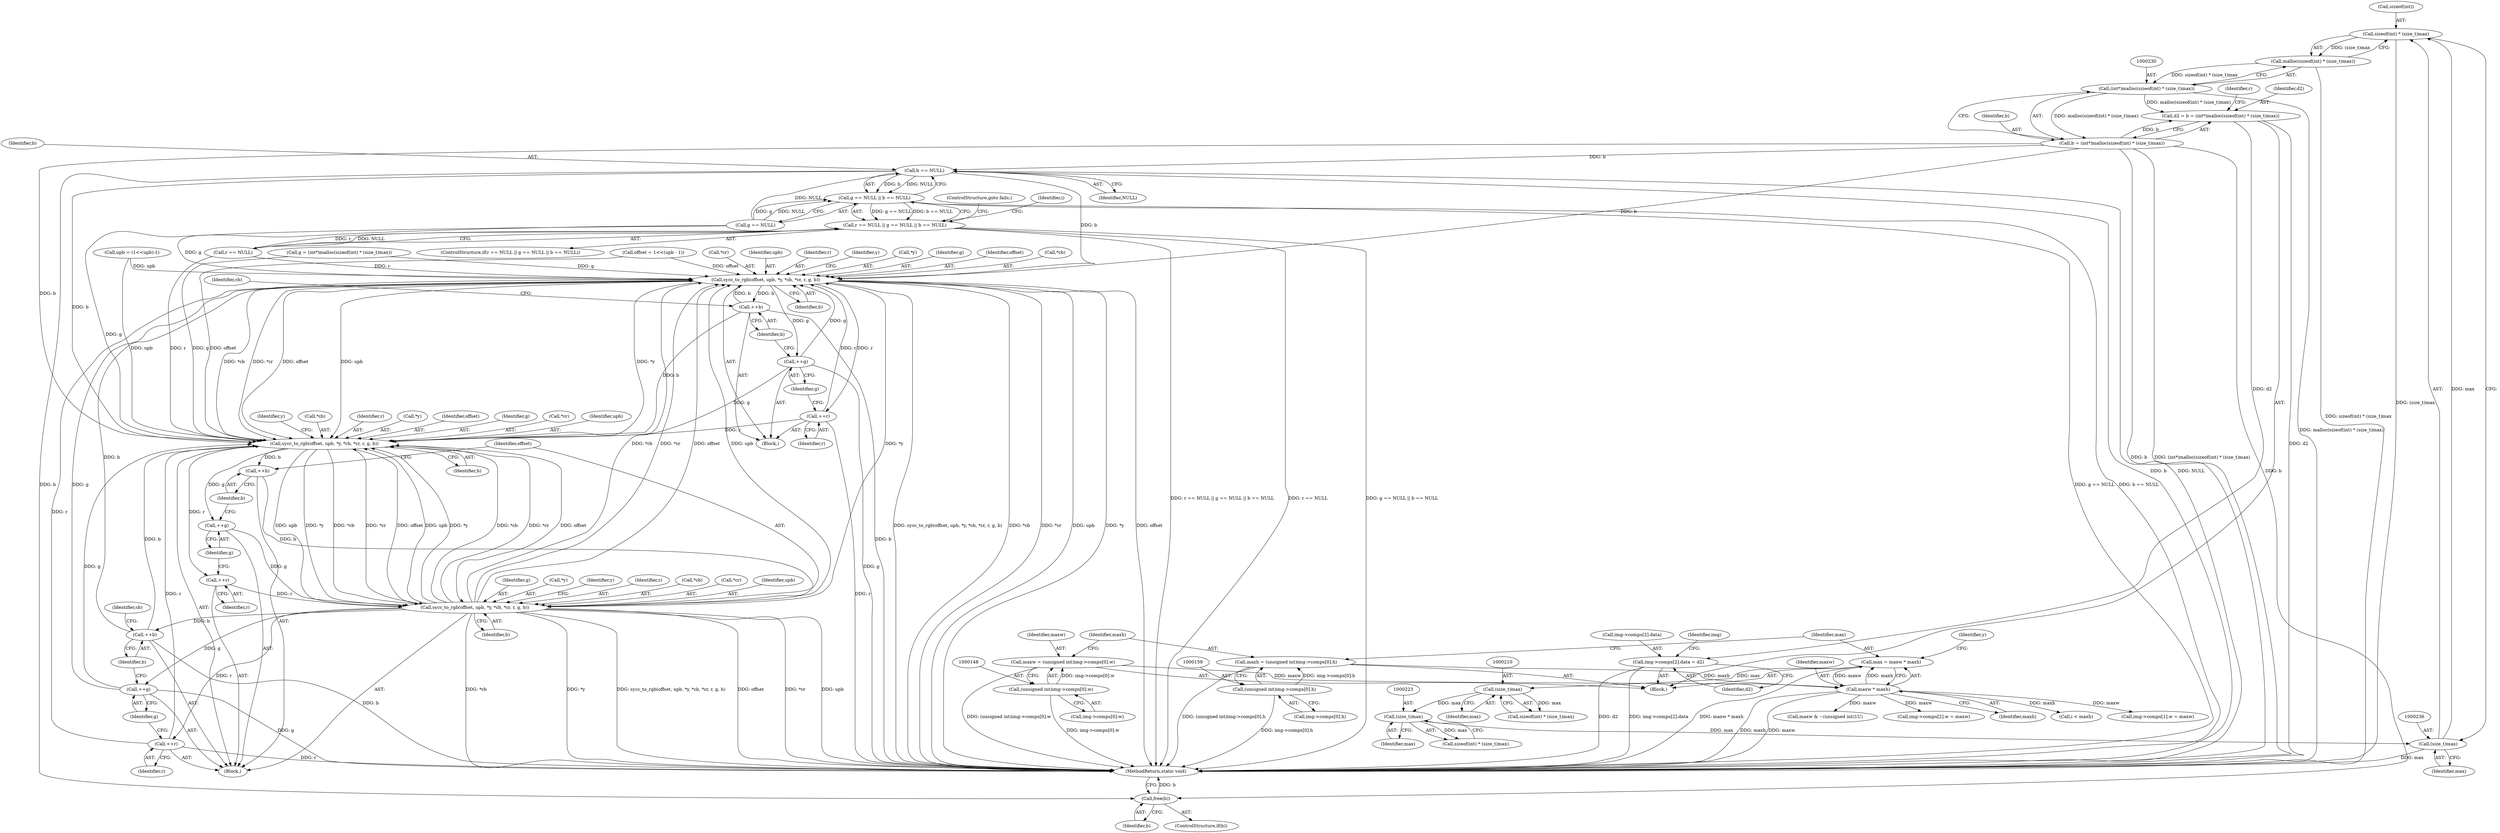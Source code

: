 digraph "1_openjpeg_15f081c89650dccee4aa4ae66f614c3fdb268767_1@API" {
"1000232" [label="(Call,sizeof(int) * (size_t)max)"];
"1000235" [label="(Call,(size_t)max)"];
"1000222" [label="(Call,(size_t)max)"];
"1000209" [label="(Call,(size_t)max)"];
"1000167" [label="(Call,max = maxw * maxh)"];
"1000169" [label="(Call,maxw * maxh)"];
"1000145" [label="(Call,maxw = (unsigned int)img->comps[0].w)"];
"1000147" [label="(Call,(unsigned int)img->comps[0].w)"];
"1000156" [label="(Call,maxh = (unsigned int)img->comps[0].h)"];
"1000158" [label="(Call,(unsigned int)img->comps[0].h)"];
"1000231" [label="(Call,malloc(sizeof(int) * (size_t)max))"];
"1000229" [label="(Call,(int*)malloc(sizeof(int) * (size_t)max))"];
"1000225" [label="(Call,d2 = b = (int*)malloc(sizeof(int) * (size_t)max))"];
"1000392" [label="(Call,img->comps[2].data = d2)"];
"1000227" [label="(Call,b = (int*)malloc(sizeof(int) * (size_t)max))"];
"1000247" [label="(Call,b == NULL)"];
"1000243" [label="(Call,g == NULL || b == NULL)"];
"1000239" [label="(Call,r == NULL || g == NULL || b == NULL)"];
"1000277" [label="(Call,sycc_to_rgb(offset, upb, *y, *cb, *cr, r, g, b))"];
"1000291" [label="(Call,++r)"];
"1000297" [label="(Call,sycc_to_rgb(offset, upb, *y, *cb, *cr, r, g, b))"];
"1000311" [label="(Call,++r)"];
"1000326" [label="(Call,sycc_to_rgb(offset, upb, *y, *cb, *cr, r, g, b))"];
"1000340" [label="(Call,++r)"];
"1000342" [label="(Call,++g)"];
"1000344" [label="(Call,++b)"];
"1000313" [label="(Call,++g)"];
"1000315" [label="(Call,++b)"];
"1000293" [label="(Call,++g)"];
"1000295" [label="(Call,++b)"];
"1000509" [label="(Call,free(b))"];
"1000509" [label="(Call,free(b))"];
"1000393" [label="(Call,img->comps[2].data)"];
"1000170" [label="(Identifier,maxw)"];
"1000228" [label="(Identifier,b)"];
"1000147" [label="(Call,(unsigned int)img->comps[0].w)"];
"1000249" [label="(Identifier,NULL)"];
"1000103" [label="(Block,)"];
"1000171" [label="(Identifier,maxh)"];
"1000298" [label="(Identifier,offset)"];
"1000290" [label="(Identifier,y)"];
"1000169" [label="(Call,maxw * maxh)"];
"1000340" [label="(Call,++r)"];
"1000296" [label="(Identifier,b)"];
"1000326" [label="(Call,sycc_to_rgb(offset, upb, *y, *cb, *cr, r, g, b))"];
"1000224" [label="(Identifier,max)"];
"1000307" [label="(Identifier,g)"];
"1000313" [label="(Call,++g)"];
"1000316" [label="(Identifier,b)"];
"1000250" [label="(ControlStructure,goto fails;)"];
"1000300" [label="(Call,*y)"];
"1000209" [label="(Call,(size_t)max)"];
"1000229" [label="(Call,(int*)malloc(sizeof(int) * (size_t)max))"];
"1000206" [label="(Call,sizeof(int) * (size_t)max)"];
"1000226" [label="(Identifier,d2)"];
"1000295" [label="(Call,++b)"];
"1000510" [label="(Identifier,b)"];
"1000244" [label="(Call,g == NULL)"];
"1000282" [label="(Call,*cb)"];
"1000344" [label="(Call,++b)"];
"1000291" [label="(Call,++r)"];
"1000276" [label="(Block,)"];
"1000238" [label="(ControlStructure,if(r == NULL || g == NULL || b == NULL))"];
"1000392" [label="(Call,img->comps[2].data = d2)"];
"1000255" [label="(Call,i < maxh)"];
"1000231" [label="(Call,malloc(sizeof(int) * (size_t)max))"];
"1000507" [label="(ControlStructure,if(b))"];
"1000405" [label="(Identifier,img)"];
"1000325" [label="(Block,)"];
"1000243" [label="(Call,g == NULL || b == NULL)"];
"1000511" [label="(MethodReturn,static void)"];
"1000331" [label="(Call,*cb)"];
"1000149" [label="(Call,img->comps[0].w)"];
"1000286" [label="(Identifier,r)"];
"1000160" [label="(Call,img->comps[0].h)"];
"1000222" [label="(Call,(size_t)max)"];
"1000280" [label="(Call,*y)"];
"1000158" [label="(Call,(unsigned int)img->comps[0].h)"];
"1000247" [label="(Call,b == NULL)"];
"1000293" [label="(Call,++g)"];
"1000253" [label="(Identifier,i)"];
"1000131" [label="(Call,offset = 1<<(upb - 1))"];
"1000219" [label="(Call,sizeof(int) * (size_t)max)"];
"1000310" [label="(Identifier,y)"];
"1000400" [label="(Identifier,d2)"];
"1000227" [label="(Call,b = (int*)malloc(sizeof(int) * (size_t)max))"];
"1000333" [label="(Call,*cr)"];
"1000306" [label="(Identifier,r)"];
"1000341" [label="(Identifier,r)"];
"1000167" [label="(Call,max = maxw * maxh)"];
"1000237" [label="(Identifier,max)"];
"1000138" [label="(Call,upb = (1<<upb)-1)"];
"1000278" [label="(Identifier,offset)"];
"1000146" [label="(Identifier,maxw)"];
"1000328" [label="(Identifier,upb)"];
"1000156" [label="(Call,maxh = (unsigned int)img->comps[0].h)"];
"1000294" [label="(Identifier,g)"];
"1000235" [label="(Call,(size_t)max)"];
"1000297" [label="(Call,sycc_to_rgb(offset, upb, *y, *cb, *cr, r, g, b))"];
"1000335" [label="(Identifier,r)"];
"1000292" [label="(Identifier,r)"];
"1000287" [label="(Identifier,g)"];
"1000157" [label="(Identifier,maxh)"];
"1000345" [label="(Identifier,b)"];
"1000232" [label="(Call,sizeof(int) * (size_t)max)"];
"1000401" [label="(Call,img->comps[1].w = maxw)"];
"1000343" [label="(Identifier,g)"];
"1000284" [label="(Call,*cr)"];
"1000339" [label="(Identifier,y)"];
"1000233" [label="(Call,sizeof(int))"];
"1000267" [label="(Call,maxw & ~(unsigned int)1U)"];
"1000342" [label="(Call,++g)"];
"1000311" [label="(Call,++r)"];
"1000312" [label="(Identifier,r)"];
"1000315" [label="(Call,++b)"];
"1000145" [label="(Call,maxw = (unsigned int)img->comps[0].w)"];
"1000279" [label="(Identifier,upb)"];
"1000240" [label="(Call,r == NULL)"];
"1000302" [label="(Call,*cb)"];
"1000288" [label="(Identifier,b)"];
"1000318" [label="(Identifier,cb)"];
"1000419" [label="(Call,img->comps[2].w = maxw)"];
"1000168" [label="(Identifier,max)"];
"1000304" [label="(Call,*cr)"];
"1000347" [label="(Identifier,cb)"];
"1000299" [label="(Identifier,upb)"];
"1000173" [label="(Identifier,y)"];
"1000329" [label="(Call,*y)"];
"1000277" [label="(Call,sycc_to_rgb(offset, upb, *y, *cb, *cr, r, g, b))"];
"1000225" [label="(Call,d2 = b = (int*)malloc(sizeof(int) * (size_t)max))"];
"1000336" [label="(Identifier,g)"];
"1000241" [label="(Identifier,r)"];
"1000239" [label="(Call,r == NULL || g == NULL || b == NULL)"];
"1000214" [label="(Call,g = (int*)malloc(sizeof(int) * (size_t)max))"];
"1000314" [label="(Identifier,g)"];
"1000337" [label="(Identifier,b)"];
"1000211" [label="(Identifier,max)"];
"1000248" [label="(Identifier,b)"];
"1000308" [label="(Identifier,b)"];
"1000327" [label="(Identifier,offset)"];
"1000232" -> "1000231"  [label="AST: "];
"1000232" -> "1000235"  [label="CFG: "];
"1000233" -> "1000232"  [label="AST: "];
"1000235" -> "1000232"  [label="AST: "];
"1000231" -> "1000232"  [label="CFG: "];
"1000232" -> "1000511"  [label="DDG: (size_t)max"];
"1000232" -> "1000231"  [label="DDG: (size_t)max"];
"1000235" -> "1000232"  [label="DDG: max"];
"1000235" -> "1000237"  [label="CFG: "];
"1000236" -> "1000235"  [label="AST: "];
"1000237" -> "1000235"  [label="AST: "];
"1000235" -> "1000511"  [label="DDG: max"];
"1000222" -> "1000235"  [label="DDG: max"];
"1000222" -> "1000219"  [label="AST: "];
"1000222" -> "1000224"  [label="CFG: "];
"1000223" -> "1000222"  [label="AST: "];
"1000224" -> "1000222"  [label="AST: "];
"1000219" -> "1000222"  [label="CFG: "];
"1000222" -> "1000219"  [label="DDG: max"];
"1000209" -> "1000222"  [label="DDG: max"];
"1000209" -> "1000206"  [label="AST: "];
"1000209" -> "1000211"  [label="CFG: "];
"1000210" -> "1000209"  [label="AST: "];
"1000211" -> "1000209"  [label="AST: "];
"1000206" -> "1000209"  [label="CFG: "];
"1000209" -> "1000206"  [label="DDG: max"];
"1000167" -> "1000209"  [label="DDG: max"];
"1000167" -> "1000103"  [label="AST: "];
"1000167" -> "1000169"  [label="CFG: "];
"1000168" -> "1000167"  [label="AST: "];
"1000169" -> "1000167"  [label="AST: "];
"1000173" -> "1000167"  [label="CFG: "];
"1000167" -> "1000511"  [label="DDG: maxw * maxh"];
"1000169" -> "1000167"  [label="DDG: maxw"];
"1000169" -> "1000167"  [label="DDG: maxh"];
"1000169" -> "1000171"  [label="CFG: "];
"1000170" -> "1000169"  [label="AST: "];
"1000171" -> "1000169"  [label="AST: "];
"1000169" -> "1000511"  [label="DDG: maxh"];
"1000169" -> "1000511"  [label="DDG: maxw"];
"1000145" -> "1000169"  [label="DDG: maxw"];
"1000156" -> "1000169"  [label="DDG: maxh"];
"1000169" -> "1000255"  [label="DDG: maxh"];
"1000169" -> "1000267"  [label="DDG: maxw"];
"1000169" -> "1000401"  [label="DDG: maxw"];
"1000169" -> "1000419"  [label="DDG: maxw"];
"1000145" -> "1000103"  [label="AST: "];
"1000145" -> "1000147"  [label="CFG: "];
"1000146" -> "1000145"  [label="AST: "];
"1000147" -> "1000145"  [label="AST: "];
"1000157" -> "1000145"  [label="CFG: "];
"1000145" -> "1000511"  [label="DDG: (unsigned int)img->comps[0].w"];
"1000147" -> "1000145"  [label="DDG: img->comps[0].w"];
"1000147" -> "1000149"  [label="CFG: "];
"1000148" -> "1000147"  [label="AST: "];
"1000149" -> "1000147"  [label="AST: "];
"1000147" -> "1000511"  [label="DDG: img->comps[0].w"];
"1000156" -> "1000103"  [label="AST: "];
"1000156" -> "1000158"  [label="CFG: "];
"1000157" -> "1000156"  [label="AST: "];
"1000158" -> "1000156"  [label="AST: "];
"1000168" -> "1000156"  [label="CFG: "];
"1000156" -> "1000511"  [label="DDG: (unsigned int)img->comps[0].h"];
"1000158" -> "1000156"  [label="DDG: img->comps[0].h"];
"1000158" -> "1000160"  [label="CFG: "];
"1000159" -> "1000158"  [label="AST: "];
"1000160" -> "1000158"  [label="AST: "];
"1000158" -> "1000511"  [label="DDG: img->comps[0].h"];
"1000231" -> "1000229"  [label="AST: "];
"1000229" -> "1000231"  [label="CFG: "];
"1000231" -> "1000511"  [label="DDG: sizeof(int) * (size_t)max"];
"1000231" -> "1000229"  [label="DDG: sizeof(int) * (size_t)max"];
"1000229" -> "1000227"  [label="AST: "];
"1000230" -> "1000229"  [label="AST: "];
"1000227" -> "1000229"  [label="CFG: "];
"1000229" -> "1000511"  [label="DDG: malloc(sizeof(int) * (size_t)max)"];
"1000229" -> "1000225"  [label="DDG: malloc(sizeof(int) * (size_t)max)"];
"1000229" -> "1000227"  [label="DDG: malloc(sizeof(int) * (size_t)max)"];
"1000225" -> "1000103"  [label="AST: "];
"1000225" -> "1000227"  [label="CFG: "];
"1000226" -> "1000225"  [label="AST: "];
"1000227" -> "1000225"  [label="AST: "];
"1000241" -> "1000225"  [label="CFG: "];
"1000225" -> "1000511"  [label="DDG: d2"];
"1000227" -> "1000225"  [label="DDG: b"];
"1000225" -> "1000392"  [label="DDG: d2"];
"1000392" -> "1000103"  [label="AST: "];
"1000392" -> "1000400"  [label="CFG: "];
"1000393" -> "1000392"  [label="AST: "];
"1000400" -> "1000392"  [label="AST: "];
"1000405" -> "1000392"  [label="CFG: "];
"1000392" -> "1000511"  [label="DDG: img->comps[2].data"];
"1000392" -> "1000511"  [label="DDG: d2"];
"1000228" -> "1000227"  [label="AST: "];
"1000227" -> "1000511"  [label="DDG: b"];
"1000227" -> "1000511"  [label="DDG: (int*)malloc(sizeof(int) * (size_t)max)"];
"1000227" -> "1000247"  [label="DDG: b"];
"1000227" -> "1000277"  [label="DDG: b"];
"1000227" -> "1000326"  [label="DDG: b"];
"1000227" -> "1000509"  [label="DDG: b"];
"1000247" -> "1000243"  [label="AST: "];
"1000247" -> "1000249"  [label="CFG: "];
"1000248" -> "1000247"  [label="AST: "];
"1000249" -> "1000247"  [label="AST: "];
"1000243" -> "1000247"  [label="CFG: "];
"1000247" -> "1000511"  [label="DDG: b"];
"1000247" -> "1000511"  [label="DDG: NULL"];
"1000247" -> "1000243"  [label="DDG: b"];
"1000247" -> "1000243"  [label="DDG: NULL"];
"1000244" -> "1000247"  [label="DDG: NULL"];
"1000247" -> "1000277"  [label="DDG: b"];
"1000247" -> "1000326"  [label="DDG: b"];
"1000247" -> "1000509"  [label="DDG: b"];
"1000243" -> "1000239"  [label="AST: "];
"1000243" -> "1000244"  [label="CFG: "];
"1000244" -> "1000243"  [label="AST: "];
"1000239" -> "1000243"  [label="CFG: "];
"1000243" -> "1000511"  [label="DDG: g == NULL"];
"1000243" -> "1000511"  [label="DDG: b == NULL"];
"1000243" -> "1000239"  [label="DDG: g == NULL"];
"1000243" -> "1000239"  [label="DDG: b == NULL"];
"1000244" -> "1000243"  [label="DDG: g"];
"1000244" -> "1000243"  [label="DDG: NULL"];
"1000239" -> "1000238"  [label="AST: "];
"1000239" -> "1000240"  [label="CFG: "];
"1000240" -> "1000239"  [label="AST: "];
"1000250" -> "1000239"  [label="CFG: "];
"1000253" -> "1000239"  [label="CFG: "];
"1000239" -> "1000511"  [label="DDG: r == NULL || g == NULL || b == NULL"];
"1000239" -> "1000511"  [label="DDG: r == NULL"];
"1000239" -> "1000511"  [label="DDG: g == NULL || b == NULL"];
"1000240" -> "1000239"  [label="DDG: r"];
"1000240" -> "1000239"  [label="DDG: NULL"];
"1000277" -> "1000276"  [label="AST: "];
"1000277" -> "1000288"  [label="CFG: "];
"1000278" -> "1000277"  [label="AST: "];
"1000279" -> "1000277"  [label="AST: "];
"1000280" -> "1000277"  [label="AST: "];
"1000282" -> "1000277"  [label="AST: "];
"1000284" -> "1000277"  [label="AST: "];
"1000286" -> "1000277"  [label="AST: "];
"1000287" -> "1000277"  [label="AST: "];
"1000288" -> "1000277"  [label="AST: "];
"1000290" -> "1000277"  [label="CFG: "];
"1000297" -> "1000277"  [label="DDG: offset"];
"1000297" -> "1000277"  [label="DDG: upb"];
"1000297" -> "1000277"  [label="DDG: *y"];
"1000297" -> "1000277"  [label="DDG: *cb"];
"1000297" -> "1000277"  [label="DDG: *cr"];
"1000131" -> "1000277"  [label="DDG: offset"];
"1000326" -> "1000277"  [label="DDG: offset"];
"1000326" -> "1000277"  [label="DDG: upb"];
"1000326" -> "1000277"  [label="DDG: *y"];
"1000326" -> "1000277"  [label="DDG: *cb"];
"1000326" -> "1000277"  [label="DDG: *cr"];
"1000138" -> "1000277"  [label="DDG: upb"];
"1000311" -> "1000277"  [label="DDG: r"];
"1000240" -> "1000277"  [label="DDG: r"];
"1000340" -> "1000277"  [label="DDG: r"];
"1000342" -> "1000277"  [label="DDG: g"];
"1000214" -> "1000277"  [label="DDG: g"];
"1000244" -> "1000277"  [label="DDG: g"];
"1000313" -> "1000277"  [label="DDG: g"];
"1000315" -> "1000277"  [label="DDG: b"];
"1000344" -> "1000277"  [label="DDG: b"];
"1000277" -> "1000291"  [label="DDG: r"];
"1000277" -> "1000293"  [label="DDG: g"];
"1000277" -> "1000295"  [label="DDG: b"];
"1000277" -> "1000297"  [label="DDG: offset"];
"1000277" -> "1000297"  [label="DDG: upb"];
"1000277" -> "1000297"  [label="DDG: *y"];
"1000277" -> "1000297"  [label="DDG: *cb"];
"1000277" -> "1000297"  [label="DDG: *cr"];
"1000291" -> "1000276"  [label="AST: "];
"1000291" -> "1000292"  [label="CFG: "];
"1000292" -> "1000291"  [label="AST: "];
"1000294" -> "1000291"  [label="CFG: "];
"1000291" -> "1000297"  [label="DDG: r"];
"1000297" -> "1000276"  [label="AST: "];
"1000297" -> "1000308"  [label="CFG: "];
"1000298" -> "1000297"  [label="AST: "];
"1000299" -> "1000297"  [label="AST: "];
"1000300" -> "1000297"  [label="AST: "];
"1000302" -> "1000297"  [label="AST: "];
"1000304" -> "1000297"  [label="AST: "];
"1000306" -> "1000297"  [label="AST: "];
"1000307" -> "1000297"  [label="AST: "];
"1000308" -> "1000297"  [label="AST: "];
"1000310" -> "1000297"  [label="CFG: "];
"1000297" -> "1000511"  [label="DDG: offset"];
"1000297" -> "1000511"  [label="DDG: *cr"];
"1000297" -> "1000511"  [label="DDG: upb"];
"1000297" -> "1000511"  [label="DDG: *cb"];
"1000297" -> "1000511"  [label="DDG: *y"];
"1000297" -> "1000511"  [label="DDG: sycc_to_rgb(offset, upb, *y, *cb, *cr, r, g, b)"];
"1000293" -> "1000297"  [label="DDG: g"];
"1000295" -> "1000297"  [label="DDG: b"];
"1000297" -> "1000311"  [label="DDG: r"];
"1000297" -> "1000313"  [label="DDG: g"];
"1000297" -> "1000315"  [label="DDG: b"];
"1000297" -> "1000326"  [label="DDG: offset"];
"1000297" -> "1000326"  [label="DDG: upb"];
"1000297" -> "1000326"  [label="DDG: *y"];
"1000297" -> "1000326"  [label="DDG: *cb"];
"1000297" -> "1000326"  [label="DDG: *cr"];
"1000311" -> "1000276"  [label="AST: "];
"1000311" -> "1000312"  [label="CFG: "];
"1000312" -> "1000311"  [label="AST: "];
"1000314" -> "1000311"  [label="CFG: "];
"1000311" -> "1000511"  [label="DDG: r"];
"1000311" -> "1000326"  [label="DDG: r"];
"1000326" -> "1000325"  [label="AST: "];
"1000326" -> "1000337"  [label="CFG: "];
"1000327" -> "1000326"  [label="AST: "];
"1000328" -> "1000326"  [label="AST: "];
"1000329" -> "1000326"  [label="AST: "];
"1000331" -> "1000326"  [label="AST: "];
"1000333" -> "1000326"  [label="AST: "];
"1000335" -> "1000326"  [label="AST: "];
"1000336" -> "1000326"  [label="AST: "];
"1000337" -> "1000326"  [label="AST: "];
"1000339" -> "1000326"  [label="CFG: "];
"1000326" -> "1000511"  [label="DDG: sycc_to_rgb(offset, upb, *y, *cb, *cr, r, g, b)"];
"1000326" -> "1000511"  [label="DDG: *cb"];
"1000326" -> "1000511"  [label="DDG: *cr"];
"1000326" -> "1000511"  [label="DDG: upb"];
"1000326" -> "1000511"  [label="DDG: *y"];
"1000326" -> "1000511"  [label="DDG: offset"];
"1000131" -> "1000326"  [label="DDG: offset"];
"1000138" -> "1000326"  [label="DDG: upb"];
"1000240" -> "1000326"  [label="DDG: r"];
"1000340" -> "1000326"  [label="DDG: r"];
"1000342" -> "1000326"  [label="DDG: g"];
"1000214" -> "1000326"  [label="DDG: g"];
"1000244" -> "1000326"  [label="DDG: g"];
"1000313" -> "1000326"  [label="DDG: g"];
"1000315" -> "1000326"  [label="DDG: b"];
"1000344" -> "1000326"  [label="DDG: b"];
"1000326" -> "1000340"  [label="DDG: r"];
"1000326" -> "1000342"  [label="DDG: g"];
"1000326" -> "1000344"  [label="DDG: b"];
"1000340" -> "1000325"  [label="AST: "];
"1000340" -> "1000341"  [label="CFG: "];
"1000341" -> "1000340"  [label="AST: "];
"1000343" -> "1000340"  [label="CFG: "];
"1000340" -> "1000511"  [label="DDG: r"];
"1000342" -> "1000325"  [label="AST: "];
"1000342" -> "1000343"  [label="CFG: "];
"1000343" -> "1000342"  [label="AST: "];
"1000345" -> "1000342"  [label="CFG: "];
"1000342" -> "1000511"  [label="DDG: g"];
"1000344" -> "1000325"  [label="AST: "];
"1000344" -> "1000345"  [label="CFG: "];
"1000345" -> "1000344"  [label="AST: "];
"1000347" -> "1000344"  [label="CFG: "];
"1000344" -> "1000511"  [label="DDG: b"];
"1000313" -> "1000276"  [label="AST: "];
"1000313" -> "1000314"  [label="CFG: "];
"1000314" -> "1000313"  [label="AST: "];
"1000316" -> "1000313"  [label="CFG: "];
"1000313" -> "1000511"  [label="DDG: g"];
"1000315" -> "1000276"  [label="AST: "];
"1000315" -> "1000316"  [label="CFG: "];
"1000316" -> "1000315"  [label="AST: "];
"1000318" -> "1000315"  [label="CFG: "];
"1000315" -> "1000511"  [label="DDG: b"];
"1000293" -> "1000276"  [label="AST: "];
"1000293" -> "1000294"  [label="CFG: "];
"1000294" -> "1000293"  [label="AST: "];
"1000296" -> "1000293"  [label="CFG: "];
"1000295" -> "1000276"  [label="AST: "];
"1000295" -> "1000296"  [label="CFG: "];
"1000296" -> "1000295"  [label="AST: "];
"1000298" -> "1000295"  [label="CFG: "];
"1000509" -> "1000507"  [label="AST: "];
"1000509" -> "1000510"  [label="CFG: "];
"1000510" -> "1000509"  [label="AST: "];
"1000511" -> "1000509"  [label="CFG: "];
"1000509" -> "1000511"  [label="DDG: b"];
}
